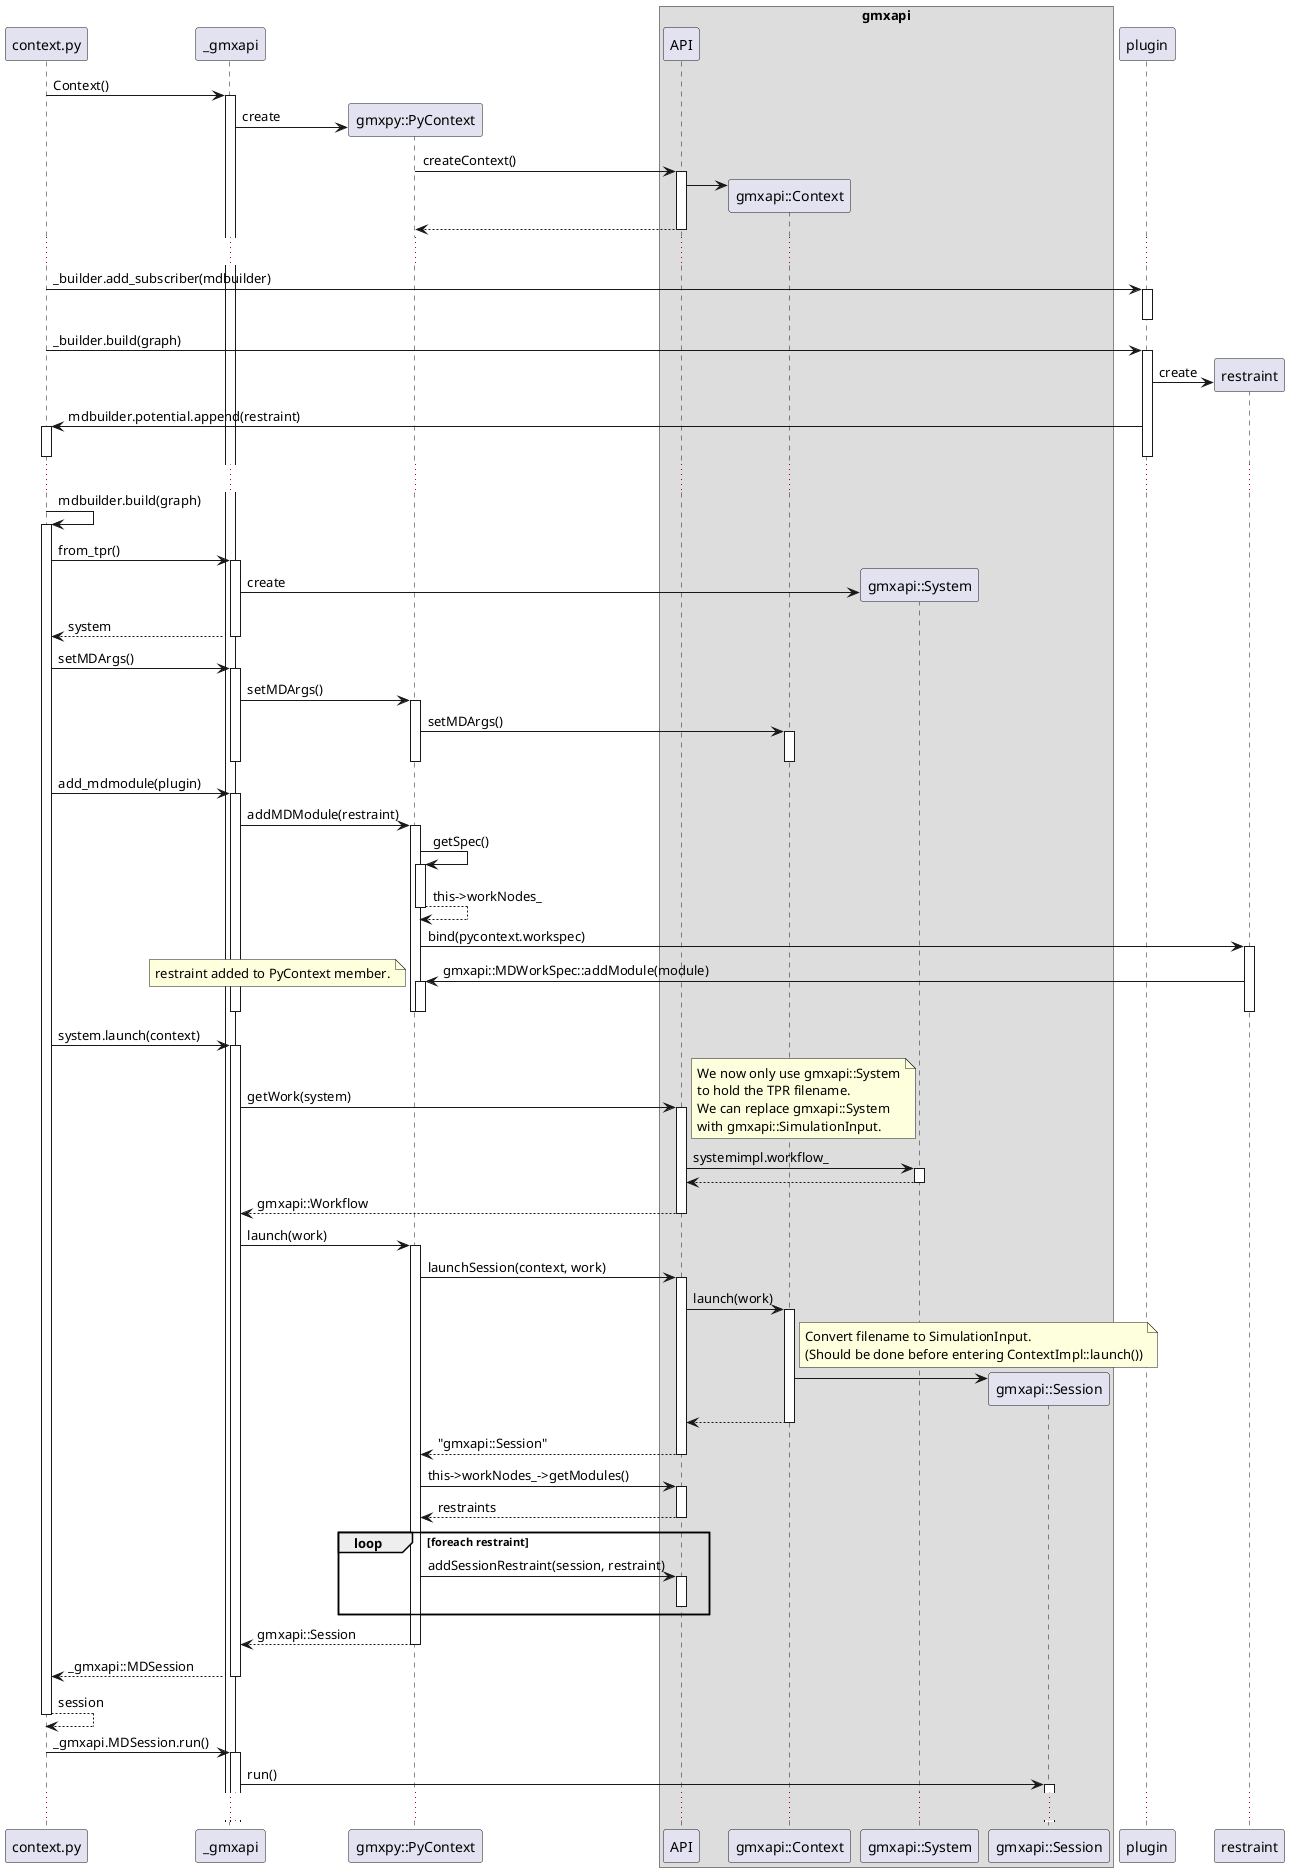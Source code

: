 @startuml
'https://plantuml.com/sequence-diagram

participant context.py
participant _gmxapi
participant "gmxpy::PyContext"

box gmxapi
participant API as gmxapi
participant "gmxapi::Context"
participant "gmxapi::System"
participant "gmxapi::Session"
end box

'autonumber
autoactivate on
context.py -> _gmxapi: Context()
_gmxapi -> "gmxpy::PyContext" **: create

"gmxpy::PyContext" -> gmxapi: createContext()
gmxapi -> "gmxapi::Context" **:
return
...
context.py -> plugin: _builder.add_subscriber(mdbuilder)
deactivate

context.py -> plugin: _builder.build(graph)
plugin -> restraint **: create
plugin -> context.py: mdbuilder.potential.append(restraint)
deactivate
deactivate plugin

...

context.py -> context.py: mdbuilder.build(graph)

'in MD builder-> launch
context.py -> _gmxapi: from_tpr()
_gmxapi -> "gmxapi::System" **: create
return system

context.py -> _gmxapi: setMDArgs()
_gmxapi -> "gmxpy::PyContext": setMDArgs()
"gmxpy::PyContext" -> "gmxapi::Context": setMDArgs()
deactivate
deactivate
deactivate _gmxapi

context.py -> _gmxapi: add_mdmodule(plugin)
_gmxapi -> "gmxpy::PyContext": addMDModule(restraint)
"gmxpy::PyContext" -> "gmxpy::PyContext": getSpec()
return this->workNodes_
"gmxpy::PyContext" -> restraint: bind(pycontext.workspec)
restraint -> "gmxpy::PyContext": gmxapi::MDWorkSpec::addModule(module)
note left
restraint added to PyContext member.
end note
deactivate
deactivate
deactivate
deactivate

context.py -> _gmxapi: system.launch(context)
_gmxapi -> gmxapi: getWork(system)
note right
We now only use gmxapi::System
to hold the TPR filename.
We can replace gmxapi::System
with gmxapi::SimulationInput.
end note
gmxapi -> "gmxapi::System": systemimpl.workflow_
return
return gmxapi::Workflow

_gmxapi -> "gmxpy::PyContext": launch(work)
"gmxpy::PyContext" -> gmxapi: launchSession(context, work)
gmxapi -> "gmxapi::Context": launch(work)
note right "gmxapi::Context"
Convert filename to SimulationInput.
(Should be done before entering ContextImpl::launch())
end note
"gmxapi::Context" -> "gmxapi::Session" **
return
return "gmxapi::Session"
"gmxpy::PyContext" -> gmxapi: this->workNodes_->getModules()
return restraints
loop foreach restraint
"gmxpy::PyContext" -> gmxapi: addSessionRestraint(session, restraint)
deactivate
end

return gmxapi::Session
return _gmxapi::MDSession
return session

' in session launch
context.py -> _gmxapi: _gmxapi.MDSession.run()
_gmxapi -> "gmxapi::Session": run()
...
@enduml
